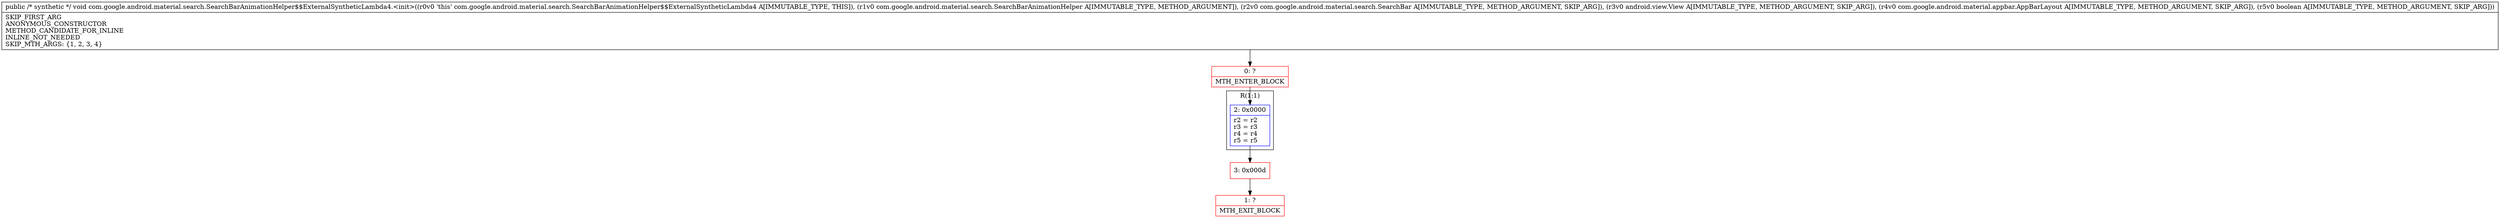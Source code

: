 digraph "CFG forcom.google.android.material.search.SearchBarAnimationHelper$$ExternalSyntheticLambda4.\<init\>(Lcom\/google\/android\/material\/search\/SearchBarAnimationHelper;Lcom\/google\/android\/material\/search\/SearchBar;Landroid\/view\/View;Lcom\/google\/android\/material\/appbar\/AppBarLayout;Z)V" {
subgraph cluster_Region_932100303 {
label = "R(1:1)";
node [shape=record,color=blue];
Node_2 [shape=record,label="{2\:\ 0x0000|r2 = r2\lr3 = r3\lr4 = r4\lr5 = r5\l}"];
}
Node_0 [shape=record,color=red,label="{0\:\ ?|MTH_ENTER_BLOCK\l}"];
Node_3 [shape=record,color=red,label="{3\:\ 0x000d}"];
Node_1 [shape=record,color=red,label="{1\:\ ?|MTH_EXIT_BLOCK\l}"];
MethodNode[shape=record,label="{public \/* synthetic *\/ void com.google.android.material.search.SearchBarAnimationHelper$$ExternalSyntheticLambda4.\<init\>((r0v0 'this' com.google.android.material.search.SearchBarAnimationHelper$$ExternalSyntheticLambda4 A[IMMUTABLE_TYPE, THIS]), (r1v0 com.google.android.material.search.SearchBarAnimationHelper A[IMMUTABLE_TYPE, METHOD_ARGUMENT]), (r2v0 com.google.android.material.search.SearchBar A[IMMUTABLE_TYPE, METHOD_ARGUMENT, SKIP_ARG]), (r3v0 android.view.View A[IMMUTABLE_TYPE, METHOD_ARGUMENT, SKIP_ARG]), (r4v0 com.google.android.material.appbar.AppBarLayout A[IMMUTABLE_TYPE, METHOD_ARGUMENT, SKIP_ARG]), (r5v0 boolean A[IMMUTABLE_TYPE, METHOD_ARGUMENT, SKIP_ARG]))  | SKIP_FIRST_ARG\lANONYMOUS_CONSTRUCTOR\lMETHOD_CANDIDATE_FOR_INLINE\lINLINE_NOT_NEEDED\lSKIP_MTH_ARGS: \{1, 2, 3, 4\}\l}"];
MethodNode -> Node_0;Node_2 -> Node_3;
Node_0 -> Node_2;
Node_3 -> Node_1;
}

